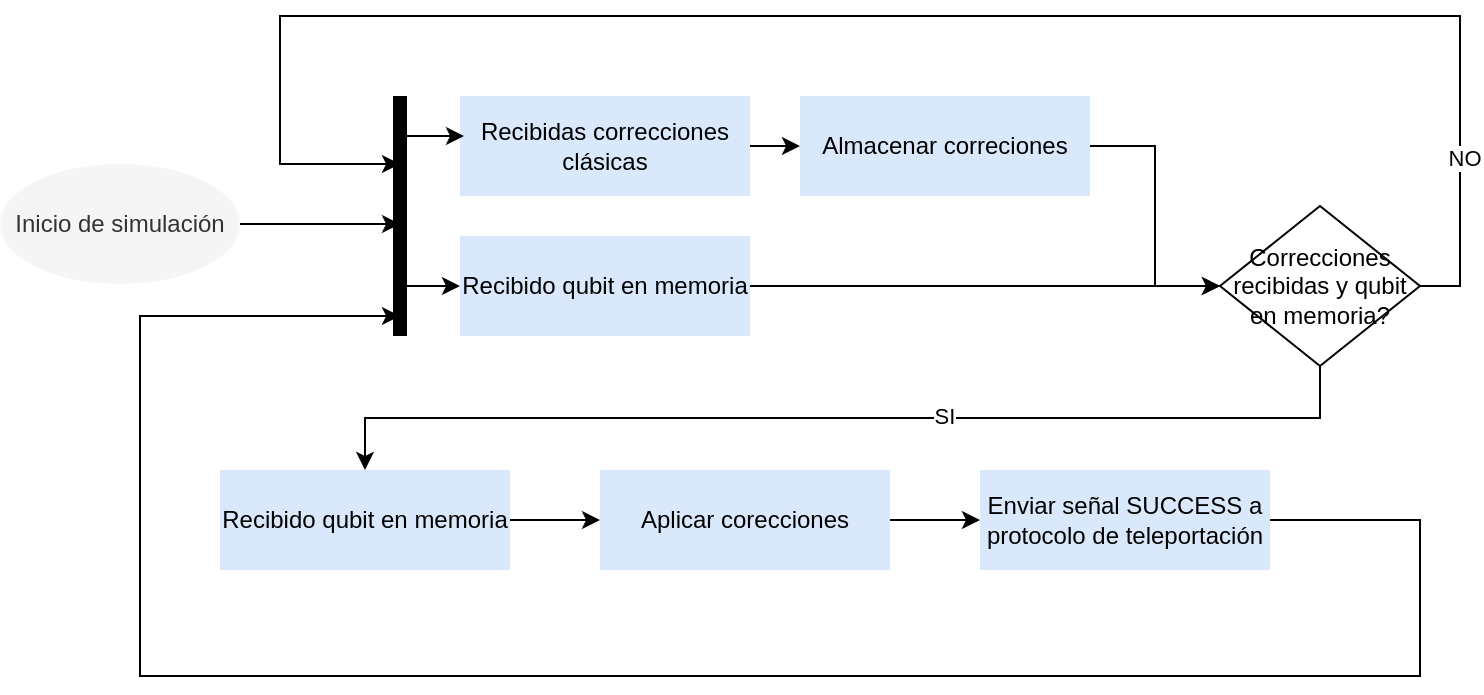 <mxfile version="24.4.0" type="device">
  <diagram name="Página-1" id="szPnYhFpM0-9Jx-KiwsF">
    <mxGraphModel dx="1364" dy="458" grid="1" gridSize="10" guides="1" tooltips="1" connect="1" arrows="1" fold="1" page="1" pageScale="1" pageWidth="827" pageHeight="583" math="0" shadow="0">
      <root>
        <mxCell id="0" />
        <mxCell id="1" parent="0" />
        <mxCell id="mkkYnr1pyonhyRRinFtK-11" style="edgeStyle=orthogonalEdgeStyle;rounded=0;orthogonalLoop=1;jettySize=auto;html=1;exitX=1;exitY=0.5;exitDx=0;exitDy=0;" edge="1" parent="1" source="mkkYnr1pyonhyRRinFtK-2">
          <mxGeometry relative="1" as="geometry">
            <mxPoint x="280" y="144" as="targetPoint" />
          </mxGeometry>
        </mxCell>
        <mxCell id="mkkYnr1pyonhyRRinFtK-2" value="Inicio de simulación" style="ellipse;whiteSpace=wrap;html=1;fillColor=#f5f5f5;fontColor=#333333;strokeColor=none;" vertex="1" parent="1">
          <mxGeometry x="80" y="114" width="120" height="60" as="geometry" />
        </mxCell>
        <mxCell id="mkkYnr1pyonhyRRinFtK-28" style="edgeStyle=orthogonalEdgeStyle;rounded=0;orthogonalLoop=1;jettySize=auto;html=1;exitX=1;exitY=0.5;exitDx=0;exitDy=0;entryX=0;entryY=0.5;entryDx=0;entryDy=0;" edge="1" parent="1" source="mkkYnr1pyonhyRRinFtK-4" target="mkkYnr1pyonhyRRinFtK-10">
          <mxGeometry relative="1" as="geometry" />
        </mxCell>
        <mxCell id="mkkYnr1pyonhyRRinFtK-4" value="Recibidas correcciones clásicas" style="rounded=0;whiteSpace=wrap;html=1;fillColor=#dae8fc;strokeColor=none;" vertex="1" parent="1">
          <mxGeometry x="310" y="80" width="145" height="50" as="geometry" />
        </mxCell>
        <mxCell id="mkkYnr1pyonhyRRinFtK-8" value="" style="endArrow=none;html=1;rounded=0;strokeWidth=7;" edge="1" parent="1">
          <mxGeometry width="50" height="50" relative="1" as="geometry">
            <mxPoint x="280" y="200" as="sourcePoint" />
            <mxPoint x="280" y="80" as="targetPoint" />
          </mxGeometry>
        </mxCell>
        <mxCell id="mkkYnr1pyonhyRRinFtK-15" style="edgeStyle=orthogonalEdgeStyle;rounded=0;orthogonalLoop=1;jettySize=auto;html=1;exitX=1;exitY=0.5;exitDx=0;exitDy=0;" edge="1" parent="1" source="mkkYnr1pyonhyRRinFtK-9" target="mkkYnr1pyonhyRRinFtK-12">
          <mxGeometry relative="1" as="geometry" />
        </mxCell>
        <mxCell id="mkkYnr1pyonhyRRinFtK-9" value="Recibido qubit en memoria" style="rounded=0;whiteSpace=wrap;html=1;fillColor=#dae8fc;strokeColor=none;" vertex="1" parent="1">
          <mxGeometry x="310" y="150" width="145" height="50" as="geometry" />
        </mxCell>
        <mxCell id="mkkYnr1pyonhyRRinFtK-14" style="edgeStyle=orthogonalEdgeStyle;rounded=0;orthogonalLoop=1;jettySize=auto;html=1;exitX=1;exitY=0.5;exitDx=0;exitDy=0;entryX=0;entryY=0.5;entryDx=0;entryDy=0;" edge="1" parent="1" source="mkkYnr1pyonhyRRinFtK-10" target="mkkYnr1pyonhyRRinFtK-12">
          <mxGeometry relative="1" as="geometry" />
        </mxCell>
        <mxCell id="mkkYnr1pyonhyRRinFtK-10" value="Almacenar correciones" style="rounded=0;whiteSpace=wrap;html=1;fillColor=#dae8fc;strokeColor=none;" vertex="1" parent="1">
          <mxGeometry x="480" y="80" width="145" height="50" as="geometry" />
        </mxCell>
        <mxCell id="mkkYnr1pyonhyRRinFtK-13" style="edgeStyle=orthogonalEdgeStyle;rounded=0;orthogonalLoop=1;jettySize=auto;html=1;exitX=1;exitY=0.5;exitDx=0;exitDy=0;" edge="1" parent="1" source="mkkYnr1pyonhyRRinFtK-12">
          <mxGeometry relative="1" as="geometry">
            <mxPoint x="280" y="114" as="targetPoint" />
            <Array as="points">
              <mxPoint x="810" y="175" />
              <mxPoint x="810" y="40" />
              <mxPoint x="220" y="40" />
              <mxPoint x="220" y="114" />
            </Array>
          </mxGeometry>
        </mxCell>
        <mxCell id="mkkYnr1pyonhyRRinFtK-16" value="NO" style="edgeLabel;html=1;align=center;verticalAlign=middle;resizable=0;points=[];" vertex="1" connectable="0" parent="mkkYnr1pyonhyRRinFtK-13">
          <mxGeometry x="-0.809" y="-2" relative="1" as="geometry">
            <mxPoint as="offset" />
          </mxGeometry>
        </mxCell>
        <mxCell id="mkkYnr1pyonhyRRinFtK-18" style="edgeStyle=orthogonalEdgeStyle;rounded=0;orthogonalLoop=1;jettySize=auto;html=1;exitX=0.5;exitY=1;exitDx=0;exitDy=0;entryX=0.5;entryY=0;entryDx=0;entryDy=0;" edge="1" parent="1" source="mkkYnr1pyonhyRRinFtK-12" target="mkkYnr1pyonhyRRinFtK-17">
          <mxGeometry relative="1" as="geometry" />
        </mxCell>
        <mxCell id="mkkYnr1pyonhyRRinFtK-19" value="SI" style="edgeLabel;html=1;align=center;verticalAlign=middle;resizable=0;points=[];" vertex="1" connectable="0" parent="mkkYnr1pyonhyRRinFtK-18">
          <mxGeometry x="-0.192" y="-1" relative="1" as="geometry">
            <mxPoint as="offset" />
          </mxGeometry>
        </mxCell>
        <mxCell id="mkkYnr1pyonhyRRinFtK-12" value="Correcciones recibidas y qubit en memoria?" style="rhombus;whiteSpace=wrap;html=1;" vertex="1" parent="1">
          <mxGeometry x="690" y="135" width="100" height="80" as="geometry" />
        </mxCell>
        <mxCell id="mkkYnr1pyonhyRRinFtK-22" style="edgeStyle=orthogonalEdgeStyle;rounded=0;orthogonalLoop=1;jettySize=auto;html=1;exitX=1;exitY=0.5;exitDx=0;exitDy=0;entryX=0;entryY=0.5;entryDx=0;entryDy=0;" edge="1" parent="1" source="mkkYnr1pyonhyRRinFtK-17" target="mkkYnr1pyonhyRRinFtK-20">
          <mxGeometry relative="1" as="geometry" />
        </mxCell>
        <mxCell id="mkkYnr1pyonhyRRinFtK-17" value="Recibido qubit en memoria" style="rounded=0;whiteSpace=wrap;html=1;fillColor=#dae8fc;strokeColor=none;" vertex="1" parent="1">
          <mxGeometry x="190" y="267" width="145" height="50" as="geometry" />
        </mxCell>
        <mxCell id="mkkYnr1pyonhyRRinFtK-23" style="edgeStyle=orthogonalEdgeStyle;rounded=0;orthogonalLoop=1;jettySize=auto;html=1;exitX=1;exitY=0.5;exitDx=0;exitDy=0;entryX=0;entryY=0.5;entryDx=0;entryDy=0;" edge="1" parent="1" source="mkkYnr1pyonhyRRinFtK-20" target="mkkYnr1pyonhyRRinFtK-21">
          <mxGeometry relative="1" as="geometry" />
        </mxCell>
        <mxCell id="mkkYnr1pyonhyRRinFtK-20" value="Aplicar corecciones" style="rounded=0;whiteSpace=wrap;html=1;fillColor=#dae8fc;strokeColor=none;" vertex="1" parent="1">
          <mxGeometry x="380" y="267" width="145" height="50" as="geometry" />
        </mxCell>
        <mxCell id="mkkYnr1pyonhyRRinFtK-25" style="edgeStyle=orthogonalEdgeStyle;rounded=0;orthogonalLoop=1;jettySize=auto;html=1;exitX=1;exitY=0.5;exitDx=0;exitDy=0;" edge="1" parent="1" source="mkkYnr1pyonhyRRinFtK-21">
          <mxGeometry relative="1" as="geometry">
            <mxPoint x="280" y="190" as="targetPoint" />
            <Array as="points">
              <mxPoint x="790" y="292" />
              <mxPoint x="790" y="370" />
              <mxPoint x="150" y="370" />
              <mxPoint x="150" y="190" />
              <mxPoint x="280" y="190" />
            </Array>
          </mxGeometry>
        </mxCell>
        <mxCell id="mkkYnr1pyonhyRRinFtK-21" value="Enviar señal SUCCESS a protocolo de teleportación" style="rounded=0;whiteSpace=wrap;html=1;fillColor=#dae8fc;strokeColor=none;" vertex="1" parent="1">
          <mxGeometry x="570" y="267" width="145" height="50" as="geometry" />
        </mxCell>
        <mxCell id="mkkYnr1pyonhyRRinFtK-26" style="edgeStyle=orthogonalEdgeStyle;rounded=0;orthogonalLoop=1;jettySize=auto;html=1;entryX=0;entryY=0.5;entryDx=0;entryDy=0;" edge="1" parent="1" target="mkkYnr1pyonhyRRinFtK-9">
          <mxGeometry relative="1" as="geometry">
            <mxPoint x="290" y="154" as="targetPoint" />
            <mxPoint x="280" y="175" as="sourcePoint" />
          </mxGeometry>
        </mxCell>
        <mxCell id="mkkYnr1pyonhyRRinFtK-27" style="edgeStyle=orthogonalEdgeStyle;rounded=0;orthogonalLoop=1;jettySize=auto;html=1;entryX=0;entryY=0.5;entryDx=0;entryDy=0;" edge="1" parent="1">
          <mxGeometry relative="1" as="geometry">
            <mxPoint x="312" y="100" as="targetPoint" />
            <mxPoint x="282" y="100" as="sourcePoint" />
          </mxGeometry>
        </mxCell>
      </root>
    </mxGraphModel>
  </diagram>
</mxfile>
